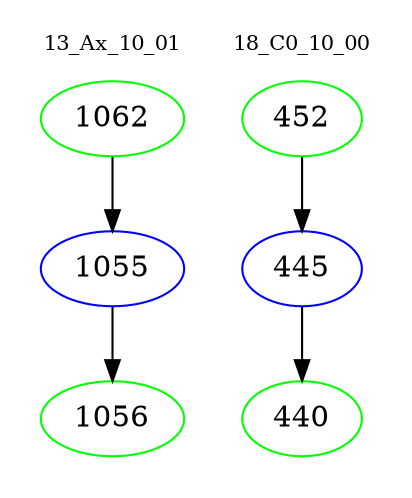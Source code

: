 digraph{
subgraph cluster_0 {
color = white
label = "13_Ax_10_01";
fontsize=10;
T0_1062 [label="1062", color="green"]
T0_1062 -> T0_1055 [color="black"]
T0_1055 [label="1055", color="blue"]
T0_1055 -> T0_1056 [color="black"]
T0_1056 [label="1056", color="green"]
}
subgraph cluster_1 {
color = white
label = "18_C0_10_00";
fontsize=10;
T1_452 [label="452", color="green"]
T1_452 -> T1_445 [color="black"]
T1_445 [label="445", color="blue"]
T1_445 -> T1_440 [color="black"]
T1_440 [label="440", color="green"]
}
}
